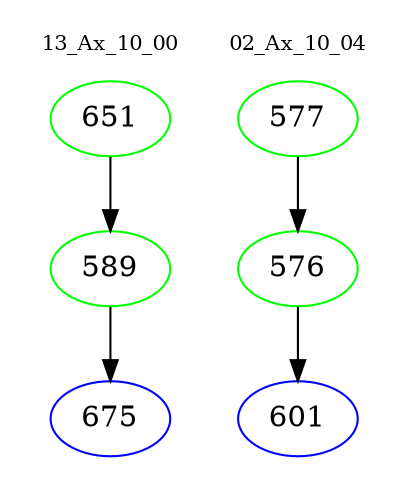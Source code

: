 digraph{
subgraph cluster_0 {
color = white
label = "13_Ax_10_00";
fontsize=10;
T0_651 [label="651", color="green"]
T0_651 -> T0_589 [color="black"]
T0_589 [label="589", color="green"]
T0_589 -> T0_675 [color="black"]
T0_675 [label="675", color="blue"]
}
subgraph cluster_1 {
color = white
label = "02_Ax_10_04";
fontsize=10;
T1_577 [label="577", color="green"]
T1_577 -> T1_576 [color="black"]
T1_576 [label="576", color="green"]
T1_576 -> T1_601 [color="black"]
T1_601 [label="601", color="blue"]
}
}
